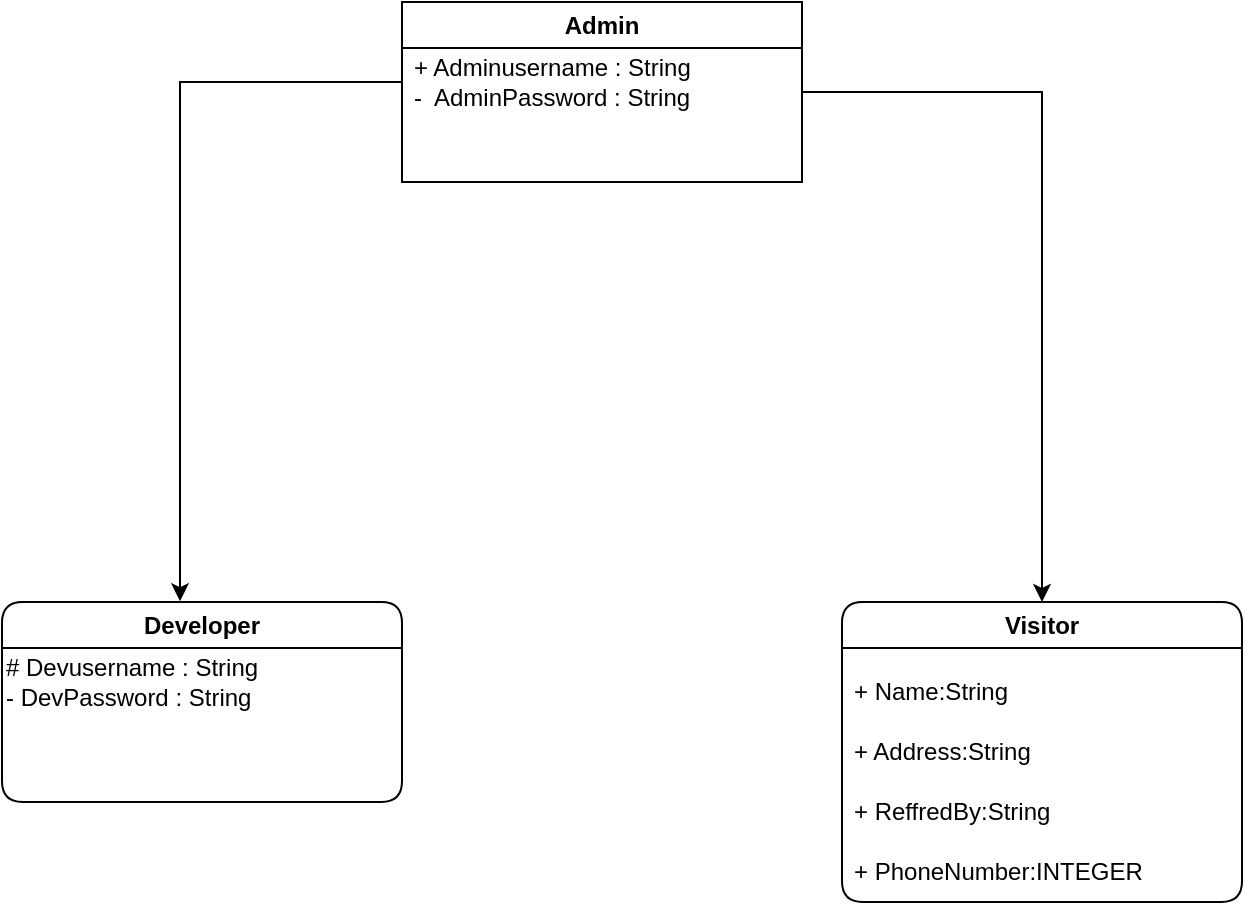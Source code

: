 <mxfile version="20.6.1" type="device"><diagram id="C5RBs43oDa-KdzZeNtuy" name="Page-1"><mxGraphModel dx="1422" dy="857" grid="1" gridSize="10" guides="1" tooltips="1" connect="1" arrows="1" fold="1" page="1" pageScale="1" pageWidth="827" pageHeight="1169" math="0" shadow="0"><root><mxCell id="WIyWlLk6GJQsqaUBKTNV-0"/><mxCell id="WIyWlLk6GJQsqaUBKTNV-1" parent="WIyWlLk6GJQsqaUBKTNV-0"/><mxCell id="IjyyoicBl4eyR_wJ1W-A-47" style="edgeStyle=orthogonalEdgeStyle;rounded=0;orthogonalLoop=1;jettySize=auto;html=1;exitX=1;exitY=0.5;exitDx=0;exitDy=0;entryX=0.5;entryY=0;entryDx=0;entryDy=0;" parent="WIyWlLk6GJQsqaUBKTNV-1" source="IjyyoicBl4eyR_wJ1W-A-19" target="IjyyoicBl4eyR_wJ1W-A-33" edge="1"><mxGeometry relative="1" as="geometry"><Array as="points"><mxPoint x="590" y="95"/></Array></mxGeometry></mxCell><mxCell id="IjyyoicBl4eyR_wJ1W-A-19" value="Admin" style="swimlane;whiteSpace=wrap;html=1;" parent="WIyWlLk6GJQsqaUBKTNV-1" vertex="1"><mxGeometry x="270" y="50" width="200" height="90" as="geometry"><mxRectangle x="270" y="50" width="80" height="30" as="alternateBounds"/></mxGeometry></mxCell><mxCell id="IjyyoicBl4eyR_wJ1W-A-20" value="+ Adminusername : String&lt;br&gt;-&amp;nbsp; AdminPassword : String" style="text;strokeColor=none;fillColor=none;align=left;verticalAlign=middle;spacingLeft=4;spacingRight=4;overflow=hidden;points=[[0,0.5],[1,0.5]];portConstraint=eastwest;rotatable=0;whiteSpace=wrap;html=1;rounded=1;" parent="IjyyoicBl4eyR_wJ1W-A-19" vertex="1"><mxGeometry y="20" width="180" height="40" as="geometry"/></mxCell><mxCell id="IjyyoicBl4eyR_wJ1W-A-26" value="Developer" style="swimlane;whiteSpace=wrap;html=1;startSize=23;rounded=1;" parent="WIyWlLk6GJQsqaUBKTNV-1" vertex="1"><mxGeometry x="70" y="350" width="200" height="100" as="geometry"><mxRectangle x="270" y="50" width="80" height="30" as="alternateBounds"/></mxGeometry></mxCell><mxCell id="IjyyoicBl4eyR_wJ1W-A-27" value="# Devusername : String&lt;br&gt;- DevPassword : String" style="rounded=1;whiteSpace=wrap;html=1;fontFamily=Helvetica;fontSize=12;fontColor=default;align=left;strokeColor=none;fillColor=none;gradientColor=none;" parent="IjyyoicBl4eyR_wJ1W-A-26" vertex="1"><mxGeometry y="20" width="180" height="40" as="geometry"/></mxCell><mxCell id="IjyyoicBl4eyR_wJ1W-A-33" value="Visitor" style="swimlane;whiteSpace=wrap;html=1;rounded=1;" parent="WIyWlLk6GJQsqaUBKTNV-1" vertex="1"><mxGeometry x="490" y="350" width="200" height="150" as="geometry"><mxRectangle x="270" y="50" width="80" height="30" as="alternateBounds"/></mxGeometry></mxCell><mxCell id="IjyyoicBl4eyR_wJ1W-A-34" value="+ Name:String" style="text;strokeColor=none;fillColor=none;align=left;verticalAlign=middle;spacingLeft=4;spacingRight=4;overflow=hidden;points=[[0,0.5],[1,0.5]];portConstraint=eastwest;rotatable=0;whiteSpace=wrap;html=1;" parent="IjyyoicBl4eyR_wJ1W-A-33" vertex="1"><mxGeometry y="30" width="180" height="30" as="geometry"/></mxCell><mxCell id="IjyyoicBl4eyR_wJ1W-A-35" value="+ Address:String" style="text;strokeColor=none;fillColor=none;align=left;verticalAlign=middle;spacingLeft=4;spacingRight=4;overflow=hidden;points=[[0,0.5],[1,0.5]];portConstraint=eastwest;rotatable=0;whiteSpace=wrap;html=1;" parent="IjyyoicBl4eyR_wJ1W-A-33" vertex="1"><mxGeometry y="60" width="180" height="30" as="geometry"/></mxCell><mxCell id="IjyyoicBl4eyR_wJ1W-A-36" value="+ ReffredBy:String" style="text;strokeColor=none;fillColor=none;align=left;verticalAlign=middle;spacingLeft=4;spacingRight=4;overflow=hidden;points=[[0,0.5],[1,0.5]];portConstraint=eastwest;rotatable=0;whiteSpace=wrap;html=1;" parent="IjyyoicBl4eyR_wJ1W-A-33" vertex="1"><mxGeometry y="90" width="180" height="30" as="geometry"/></mxCell><mxCell id="IjyyoicBl4eyR_wJ1W-A-37" value="+ PhoneNumber:INTEGER" style="text;strokeColor=none;fillColor=none;align=left;verticalAlign=middle;spacingLeft=4;spacingRight=4;overflow=hidden;points=[[0,0.5],[1,0.5]];portConstraint=eastwest;rotatable=0;whiteSpace=wrap;html=1;" parent="IjyyoicBl4eyR_wJ1W-A-33" vertex="1"><mxGeometry y="120" width="180" height="30" as="geometry"/></mxCell><mxCell id="IjyyoicBl4eyR_wJ1W-A-43" style="edgeStyle=orthogonalEdgeStyle;rounded=0;orthogonalLoop=1;jettySize=auto;html=1;exitX=0;exitY=0.5;exitDx=0;exitDy=0;entryX=0.445;entryY=-0.004;entryDx=0;entryDy=0;entryPerimeter=0;" parent="WIyWlLk6GJQsqaUBKTNV-1" source="IjyyoicBl4eyR_wJ1W-A-20" target="IjyyoicBl4eyR_wJ1W-A-26" edge="1"><mxGeometry relative="1" as="geometry"><mxPoint x="270" y="155" as="sourcePoint"/></mxGeometry></mxCell></root></mxGraphModel></diagram></mxfile>